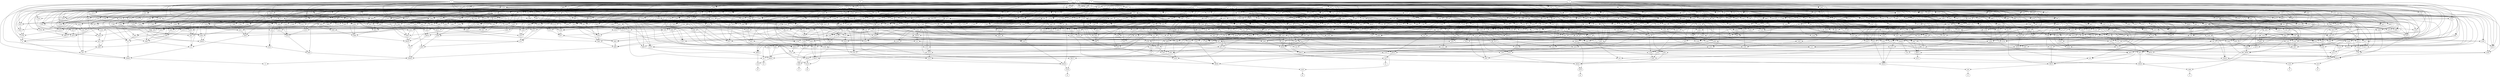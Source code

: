 digraph g {
 n308 -> r2
 n36 -> s2
 n205 -> t2
 n128 -> u2
 n28 -> n2
 n19 -> o2
 n420 -> p2
 n378 -> q2
 n18 -> h2
 n666 -> i2
 n13 -> j2
 n9 -> k2
 n518 -> m2
 "[9848]" -> l2
 "[9849]" -> l2
 n311 -> n308
 n312 -> n308
 "[9847]" -> n308
 "[9831]" -> n36
 "[9832]" -> n36
 "[9844]" -> n205
 "[9845]" -> n205
 "[9827]" -> n128
 "[9828]" -> n128
 "[9825]" -> n28
 "[9826]" -> n28
 "[9835]" -> n19
 "[9836]" -> n19
 "[9837]" -> n420
 "[9838]" -> n420
 "[9833]" -> n378
 "[9834]" -> n378
 "[9841]" -> n18
 "[9842]" -> n18
 "[9839]" -> n666
 "[9840]" -> n666
 n14 -> n13
 n15 -> n13
 n16 -> n13
 n17 -> n13
 n10 -> n9
 n11 -> n9
 n12 -> n9
 n520 -> n518
 n521 -> n518
 "[9854]" -> n518
 f -> n1
 n796 -> n1
 n878 -> n1
 n880 -> n1
 f -> n917
 n546 -> n917
 n548 -> n917
 n869 -> n917
 n -> n3
 n854 -> n3
 n857 -> n3
 n862 -> n3
 n -> n4
 n599 -> n4
 n865 -> n4
 n867 -> n4
 "[9852]" -> n8
 "[9853]" -> n8
 n696 -> n894
 n510 -> n894
 n892 -> n894
 n893 -> n894
 h -> n905
 n571 -> n905
 n586 -> n905
 g -> n908
 n529 -> n908
 n555 -> n908
 h -> n796
 i -> n796
 n533 -> n796
 n903 -> n796
 n70 -> n878
 n776 -> n878
 n784 -> n878
 n876 -> n878
 n651 -> n880
 n168 -> n880
 n785 -> n880
 n794 -> n880
 h -> n546
 i -> n546
 n198 -> n546
 n544 -> n546
 e -> n548
 n605 -> n548
 n352 -> n548
 n785 -> n548
 c -> n869
 n870 -> n869
 n871 -> n869
 n872 -> n869
 n553 -> n854
 n782 -> n854
 n574 -> n854
 n851 -> n854
 n195 -> n857
 n775 -> n857
 n779 -> n857
 n856 -> n857
 n599 -> n862
 n574 -> n862
 n593 -> n862
 n859 -> n862
 n446 -> n599
 n137 -> n599
 n600 -> n599
 n501 -> n865
 n593 -> n865
 n864 -> n865
 n441 -> n867
 n780 -> n867
 n608 -> n867
 n779 -> n867
 n87 -> n633
 n264 -> n633
 n416 -> n633
 n198 -> n634
 n774 -> n634
 n563 -> n634
 c -> n637
 n718 -> n637
 n771 -> n637
 n576 -> n637
 n504 -> n640
 n75 -> n640
 n144 -> n641
 n718 -> n641
 n230 -> n641
 n629 -> n641
 n79 -> n645
 n230 -> n645
 n738 -> n645
 n522 -> n645
 n168 -> n648
 n619 -> n648
 n624 -> n648
 n845 -> n648
 n192 -> n888
 n843 -> n888
 n844 -> n888
 n886 -> n888
 k -> n413
 n168 -> n413
 e -> n788
 n554 -> n788
 h -> n789
 n564 -> n789
 n789 -> n10
 "[9859]" -> n10
 e -> n651
 n554 -> n651
 g -> n180
 n437 -> n180
 n170 -> n504
 n416 -> n504
 n651 -> n11
 n180 -> n11
 n504 -> n11
 n500 -> n499
 n449 -> n499
 n501 -> n499
 n504 -> n503
 n79 -> n503
 n230 -> n503
 n677 -> n14
 n768 -> n14
 "[9858]" -> n14
 n500 -> n772
 n492 -> n772
 n510 -> n772
 n195 -> n773
 n495 -> n773
 n762 -> n773
 n154 -> n496
 n443 -> n496
 n498 -> n496
 n497 -> n496
 n773 -> n12
 n496 -> n12
 "[9855]" -> n12
 n443 -> n487
 n264 -> n487
 n488 -> n487
 n489 -> n487
 n491 -> n490
 n359 -> n490
 n492 -> n490
 n495 -> n493
 n494 -> n493
 n491 -> n767
 n359 -> n767
 n763 -> n767
 n651 -> n677
 n80 -> n677
 n762 -> n677
 n739 -> n768
 n494 -> n768
 n739 -> n505
 n195 -> n505
 n762 -> n505
 n500 -> n506
 n510 -> n506
 n763 -> n506
 n195 -> n507
 n170 -> n507
 n495 -> n507
 n545 -> n507
 n359 -> n508
 n419 -> n508
 n492 -> n508
 n842 -> n508
 n505 -> n15
 n506 -> n15
 n507 -> n15
 n508 -> n15
 n788 -> n16
 n180 -> n16
 n504 -> n16
 l -> n652
 n489 -> n652
 g -> n653
 h -> n653
 i -> n653
 m -> n168
 n -> n168
 f -> n553
 n554 -> n553
 n652 -> n17
 n653 -> n17
 n168 -> n17
 n553 -> n17
 n700 -> n676
 n390 -> n676
 n701 -> n678
 n698 -> n678
 a -> n679
 n733 -> n679
 n267 -> n679
 d -> n680
 n644 -> n680
 n674 -> n680
 n252 -> n681
 n161 -> n681
 n764 -> n681
 n900 -> n681
 n301 -> n682
 n701 -> n682
 n151 -> n683
 n390 -> n683
 n671 -> n683
 n58 -> n454
 n53 -> n454
 n82 -> n454
 n412 -> n454
 g -> n60
 n708 -> n60
 n307 -> n69
 n441 -> n69
 n451 -> n450
 n443 -> n450
 n452 -> n450
 n453 -> n450
 n454 -> n23
 n60 -> n23
 n69 -> n23
 n450 -> n23
 k -> n70
 n154 -> n70
 n93 -> n92
 n89 -> n92
 n94 -> n92
 n70 -> n24
 n92 -> n24
 n398 -> n397
 n392 -> n397
 n399 -> n397
 n -> n445
 n53 -> n445
 n443 -> n445
 n446 -> n445
 n184 -> n447
 n351 -> n447
 n429 -> n447
 n449 -> n447
 n99 -> n758
 n435 -> n758
 n433 -> n758
 n442 -> n758
 n397 -> n25
 n445 -> n25
 n447 -> n25
 n758 -> n25
 k -> n58
 n192 -> n58
 n740 -> n345
 n340 -> n345
 n58 -> n26
 n345 -> n26
 n58 -> n401
 n82 -> n401
 n351 -> n401
 n372 -> n401
 h -> n491
 n705 -> n491
 n168 -> n400
 n192 -> n400
 n351 -> n400
 n372 -> n400
 k -> n324
 n708 -> n324
 n401 -> n27
 n491 -> n27
 n400 -> n27
 n324 -> n27
 n49 -> n462
 n154 -> n462
 n85 -> n462
 n459 -> n462
 n443 -> n465
 n612 -> n465
 n346 -> n465
 n457 -> n465
 n696 -> n468
 n84 -> n468
 n354 -> n468
 n838 -> n468
 a -> n93
 n290 -> n93
 n -> n696
 n694 -> n696
 e -> n249
 g -> n249
 j -> n29
 n93 -> n29
 n696 -> n29
 n249 -> n29
 n260 -> n801
 n750 -> n801
 i -> n164
 n46 -> n164
 n165 -> n164
 n454 -> n32
 n400 -> n32
 n801 -> n32
 n164 -> n32
 i -> n260
 n707 -> n260
 n154 -> n316
 n314 -> n316
 n395 -> n316
 n744 -> n316
 n -> n320
 n98 -> n320
 n69 -> n33
 n260 -> n33
 n316 -> n33
 n320 -> n33
 n700 -> n207
 n391 -> n207
 n451 -> n40
 n64 -> n40
 n65 -> n40
 n451 -> n723
 n695 -> n723
 n699 -> n724
 n698 -> n724
 n41 -> n725
 n67 -> n725
 n206 -> n725
 n700 -> n726
 n306 -> n726
 n214 -> n726
 n698 -> n726
 "[9829]" -> n34
 "[9830]" -> n34
 n154 -> n484
 n313 -> n484
 n472 -> n484
 n485 -> n484
 j -> n839
 n60 -> n839
 n69 -> n839
 n753 -> n839
 n86 -> n840
 n84 -> n840
 n145 -> n840
 n296 -> n840
 n696 -> n35
 n484 -> n35
 n839 -> n35
 n840 -> n35
 n69 -> n479
 n415 -> n479
 n759 -> n479
 n476 -> n479
 n58 -> n482
 n353 -> n482
 n361 -> n482
 n -> n451
 n697 -> n451
 i -> n64
 n628 -> n64
 a -> n65
 n605 -> n65
 n451 -> n700
 n144 -> n700
 n65 -> n41
 n700 -> n41
 n -> n252
 n251 -> n252
 n253 -> n252
 n254 -> n252
 a -> n274
 b -> n274
 d -> n42
 n252 -> n42
 n274 -> n42
 n65 -> n823
 n717 -> n823
 n166 -> n823
 n246 -> n823
 n55 -> n235
 n231 -> n235
 n238 -> n235
 n236 -> n235
 c -> n52
 n526 -> n52
 n823 -> n43
 n235 -> n43
 n52 -> n43
 n179 -> n229
 n221 -> n229
 n225 -> n229
 n230 -> n229
 n81 -> n136
 n138 -> n136
 n139 -> n136
 n137 -> n136
 e -> n739
 n733 -> n739
 n229 -> n44
 n136 -> n44
 n739 -> n44
 n351 -> n275
 n722 -> n275
 n191 -> n275
 n268 -> n275
 n267 -> n278
 n269 -> n278
 n390 -> n278
 n71 -> n281
 n255 -> n281
 n610 -> n281
 n738 -> n281
 h -> n46
 k -> n46
 l -> n45
 n46 -> n45
 k -> n730
 n705 -> n730
 k -> n769
 n727 -> n769
 n730 -> n49
 n769 -> n49
 m -> n154
 n -> n154
 n689 -> n684
 n690 -> n684
 "[9860]" -> n684
 n49 -> n47
 n154 -> n47
 n684 -> n47
 e -> n526
 f -> n526
 c -> n605
 d -> n605
 e -> n53
 n605 -> n53
 f -> n717
 n605 -> n717
 c -> n327
 n609 -> n327
 n717 -> n54
 n327 -> n54
 n52 -> n51
 n53 -> n51
 n54 -> n51
 m -> n192
 n -> n192
 j -> n57
 l -> n57
 m -> n57
 n -> n55
 n58 -> n55
 n57 -> n55
 n58 -> n61
 n801 -> n61
 l -> n198
 n192 -> n198
 g -> n709
 n46 -> n709
 k -> n184
 n192 -> n184
 j -> n710
 n707 -> n710
 n198 -> n62
 n709 -> n62
 n184 -> n62
 n710 -> n62
 h -> n708
 i -> n708
 n60 -> n59
 n55 -> n59
 n61 -> n59
 n62 -> n59
 n214 -> n86
 n315 -> n86
 i -> n295
 n675 -> n295
 n306 -> n84
 n712 -> n84
 n713 -> n84
 i -> n144
 n190 -> n144
 n86 -> n66
 n295 -> n66
 n84 -> n66
 n144 -> n66
 e -> n628
 g -> n628
 n64 -> n63
 n65 -> n63
 n66 -> n63
 i -> n705
 j -> n705
 g -> n68
 n705 -> n68
 e -> n307
 n274 -> n307
 b -> n441
 n609 -> n441
 n69 -> n67
 n70 -> n67
 n68 -> n67
 l -> n706
 n705 -> n706
 n192 -> n73
 n706 -> n73
 k -> n409
 m -> n409
 i -> n72
 n409 -> n72
 n -> n71
 n73 -> n71
 n72 -> n71
 h -> n75
 n628 -> n75
 n612 -> n103
 n911 -> n103
 n596 -> n103
 n446 -> n103
 n -> n76
 n103 -> n76
 h -> n77
 n628 -> n77
 n71 -> n74
 n75 -> n74
 n76 -> n74
 n77 -> n74
 f -> n256
 h -> n256
 g -> n79
 n256 -> n79
 f -> n190
 g -> n190
 h -> n80
 n190 -> n80
 n71 -> n78
 n76 -> n78
 n79 -> n78
 n80 -> n78
 k -> n82
 n168 -> n82
 n -> n81
 n57 -> n81
 n82 -> n81
 a -> n306
 b -> n306
 c -> n306
 n704 -> n712
 n391 -> n712
 n65 -> n713
 n390 -> n713
 n65 -> n83
 n84 -> n83
 n75 -> n83
 n79 -> n83
 h -> n109
 n249 -> n109
 n93 -> n88
 n109 -> n88
 a -> n214
 n665 -> n214
 n701 -> n315
 n699 -> n315
 f -> n437
 h -> n437
 g -> n87
 n437 -> n87
 n86 -> n85
 n83 -> n85
 n88 -> n85
 n87 -> n85
 g -> n152
 n256 -> n152
 n180 -> n91
 n86 -> n91
 n84 -> n91
 n152 -> n91
 g -> n714
 h -> n714
 e -> n90
 n714 -> n90
 n65 -> n89
 n91 -> n89
 n90 -> n89
 c -> n290
 d -> n290
 e -> n94
 n714 -> n94
 h -> n195
 n675 -> n195
 n86 -> n96
 n84 -> n96
 n80 -> n96
 n195 -> n96
 n65 -> n95
 n77 -> n95
 n96 -> n95
 m -> n142
 n716 -> n142
 i -> n443
 n707 -> n443
 n142 -> n100
 n443 -> n100
 k -> n241
 n141 -> n241
 i -> n715
 j -> n715
 g -> n101
 n241 -> n101
 n715 -> n101
 l -> n141
 m -> n141
 j -> n98
 n141 -> n98
 i -> n99
 n714 -> n99
 n100 -> n97
 n101 -> n97
 n98 -> n97
 n99 -> n97
 j -> n612
 n409 -> n612
 l -> n911
 n409 -> n911
 i -> n596
 n409 -> n596
 m -> n446
 n398 -> n446
 n72 -> n102
 n103 -> n102
 n79 -> n102
 n80 -> n102
 k -> n603
 m -> n603
 i -> n106
 n92 -> n106
 n603 -> n106
 i -> n693
 n141 -> n693
 n69 -> n107
 n95 -> n107
 n97 -> n107
 n693 -> n107
 e -> n105
 n290 -> n105
 n102 -> n104
 n106 -> n104
 n107 -> n104
 n105 -> n104
 h -> n110
 n249 -> n110
 n71 -> n108
 n76 -> n108
 n109 -> n108
 n110 -> n108
 c -> n554
 d -> n554
 b -> n732
 n605 -> n732
 b -> n111
 n108 -> n111
 n554 -> n111
 n732 -> n111
 f -> n351
 n352 -> n351
 n441 -> n711
 n440 -> n711
 n59 -> n115
 n351 -> n115
 n711 -> n115
 n798 -> n797
 n689 -> n797
 n799 -> n797
 n92 -> n119
 n154 -> n119
 n706 -> n119
 n797 -> n119
 n60 -> n803
 n415 -> n803
 n264 -> n803
 n719 -> n803
 n69 -> n123
 n70 -> n123
 n99 -> n123
 n803 -> n123
 n168 -> n130
 n706 -> n130
 n80 -> n130
 n105 -> n130
 n93 -> n695
 n250 -> n695
 n696 -> n131
 n695 -> n131
 n -> n692
 n93 -> n692
 n693 -> n132
 n110 -> n132
 n692 -> n132
 n -> n133
 n104 -> n133
 n115 -> n133
 n119 -> n133
 d -> n722
 n721 -> n722
 n696 -> n134
 n63 -> n134
 n74 -> n134
 n722 -> n134
 n51 -> n806
 n123 -> n806
 n800 -> n806
 n802 -> n806
 b -> n287
 n703 -> n287
 n78 -> n135
 n806 -> n135
 n287 -> n135
 n354 -> n808
 n362 -> n808
 n82 -> n138
 n808 -> n138
 l -> n718
 n168 -> n718
 k -> n731
 n256 -> n731
 j -> n185
 n256 -> n185
 n413 -> n139
 n718 -> n139
 n731 -> n139
 n185 -> n139
 f -> n137
 n708 -> n137
 j -> n716
 l -> n716
 i -> n140
 n142 -> n140
 n141 -> n140
 j -> n145
 n190 -> n145
 n144 -> n143
 n145 -> n143
 l -> n694
 n603 -> n694
 n79 -> n149
 n140 -> n149
 n143 -> n149
 n694 -> n149
 n80 -> n809
 n241 -> n809
 n693 -> n809
 n329 -> n809
 n152 -> n150
 n98 -> n150
 n809 -> n150
 j -> n752
 n141 -> n752
 m -> n755
 n398 -> n755
 n752 -> n147
 n755 -> n147
 i -> n148
 n190 -> n148
 n149 -> n146
 n150 -> n146
 n147 -> n146
 n148 -> n146
 n -> n151
 n70 -> n151
 n152 -> n151
 n146 -> n151
 m -> n156
 n -> n156
 n46 -> n156
 h -> n155
 j -> n155
 l -> n155
 n154 -> n153
 n156 -> n153
 n155 -> n153
 f -> n159
 n249 -> n159
 f -> n189
 g -> n189
 e -> n160
 n189 -> n160
 n47 -> n157
 n153 -> n157
 n159 -> n157
 n160 -> n157
 d -> n163
 n153 -> n163
 n189 -> n163
 d -> n162
 n190 -> n162
 n47 -> n161
 n163 -> n161
 n162 -> n161
 j -> n165
 n46 -> n165
 h -> n323
 n398 -> n323
 n324 -> n167
 n164 -> n167
 n45 -> n167
 n323 -> n167
 j -> n169
 n708 -> n169
 l -> n170
 n168 -> n170
 n168 -> n166
 n167 -> n166
 n169 -> n166
 n170 -> n166
 b -> n721
 c -> n721
 e -> n172
 n721 -> n172
 n -> n173
 n172 -> n173
 n73 -> n171
 n72 -> n171
 n172 -> n171
 n173 -> n171
 n612 -> n912
 n911 -> n912
 n596 -> n912
 n180 -> n174
 n87 -> n174
 n173 -> n174
 n912 -> n174
 n789 -> n182
 n195 -> n182
 n171 -> n182
 n174 -> n182
 n -> n435
 n446 -> n435
 n172 -> n181
 n435 -> n181
 n180 -> n179
 n87 -> n179
 n182 -> n179
 n181 -> n179
 n58 -> n186
 n198 -> n186
 n808 -> n186
 n731 -> n186
 n184 -> n183
 n185 -> n183
 n186 -> n183
 n55 -> n187
 n137 -> n187
 n183 -> n187
 n47 -> n188
 n190 -> n188
 n153 -> n188
 n189 -> n188
 l -> n193
 n192 -> n193
 n192 -> n191
 n167 -> n191
 n169 -> n191
 n193 -> n191
 f -> n675
 g -> n675
 n71 -> n194
 n76 -> n194
 n87 -> n194
 n195 -> n194
 n159 -> n196
 n160 -> n196
 n191 -> n196
 n194 -> n196
 n58 -> n810
 n226 -> n810
 j -> n811
 n184 -> n811
 n437 -> n811
 f -> n342
 n708 -> n342
 n55 -> n200
 n810 -> n200
 n811 -> n200
 n342 -> n200
 k -> n199
 n437 -> n199
 n198 -> n197
 n59 -> n197
 n200 -> n197
 n199 -> n197
 e -> n495
 n605 -> n495
 n136 -> n201
 n105 -> n201
 n495 -> n201
 a -> n704
 n703 -> n704
 n700 -> n206
 n704 -> n206
 b -> n391
 n702 -> n391
 b -> n352
 c -> n352
 a -> n813
 b -> n813
 d -> n813
 n188 -> n813
 e -> n208
 n187 -> n208
 n352 -> n208
 n813 -> n208
 n700 -> n209
 n307 -> n209
 n151 -> n209
 n201 -> n209
 b -> n343
 n305 -> n343
 n197 -> n210
 n343 -> n210
 n93 -> n211
 n306 -> n211
 n157 -> n211
 n161 -> n211
 n712 -> n815
 n732 -> n815
 n151 -> n815
 n196 -> n815
 n327 -> n212
 n166 -> n212
 n815 -> n212
 b -> n665
 d -> n665
 n154 -> n215
 n214 -> n215
 n214 -> n213
 n156 -> n213
 n155 -> n213
 n215 -> n213
 n730 -> n219
 n769 -> n219
 n684 -> n219
 f -> n218
 n628 -> n218
 f -> n268
 n628 -> n268
 n215 -> n216
 n219 -> n216
 n218 -> n216
 n268 -> n216
 f -> n564
 g -> n564
 e -> n222
 n564 -> n222
 e -> n223
 n189 -> n223
 n213 -> n221
 n216 -> n221
 n222 -> n221
 n223 -> n221
 j -> n227
 n413 -> n227
 n437 -> n227
 n81 -> n228
 n718 -> n228
 n342 -> n228
 n199 -> n228
 i -> n748
 n437 -> n748
 j -> n751
 n437 -> n751
 n748 -> n226
 n751 -> n226
 n82 -> n225
 n227 -> n225
 n228 -> n225
 n226 -> n225
 c -> n733
 d -> n733
 e -> n230
 n733 -> n230
 j -> n259
 n714 -> n259
 i -> n747
 n714 -> n747
 n58 -> n231
 n259 -> n231
 n747 -> n231
 g -> n262
 n46 -> n262
 j -> n348
 n714 -> n348
 n198 -> n238
 n184 -> n238
 n262 -> n238
 n348 -> n238
 g -> n236
 n708 -> n236
 i -> n239
 j -> n239
 n241 -> n239
 n147 -> n239
 j -> n242
 n696 -> n242
 n64 -> n242
 n628 -> n242
 n628 -> n820
 n75 -> n820
 n140 -> n820
 n239 -> n820
 n77 -> n821
 n90 -> n821
 n98 -> n821
 n693 -> n821
 n -> n247
 n242 -> n247
 n820 -> n247
 n821 -> n247
 n70 -> n246
 n90 -> n246
 n151 -> n246
 n247 -> n246
 i -> n250
 n249 -> n250
 j -> n248
 n249 -> n248
 n250 -> n248
 n70 -> n251
 n94 -> n251
 n693 -> n818
 n110 -> n818
 n250 -> n818
 n697 -> n818
 n94 -> n253
 n98 -> n253
 n818 -> n253
 j -> n817
 n249 -> n817
 n241 -> n817
 n109 -> n816
 n140 -> n816
 n147 -> n816
 n734 -> n816
 n694 -> n254
 n248 -> n254
 n817 -> n254
 n816 -> n254
 e -> n255
 n76 -> n255
 n256 -> n255
 g -> n736
 n727 -> n736
 n60 -> n258
 n736 -> n258
 g -> n707
 h -> n707
 j -> n398
 k -> n398
 g -> n261
 n398 -> n261
 n260 -> n257
 n259 -> n257
 n258 -> n257
 n261 -> n257
 n154 -> n819
 n262 -> n819
 l -> n415
 n154 -> n415
 n710 -> n735
 n719 -> n735
 g -> n759
 n728 -> n759
 n819 -> n265
 n415 -> n265
 n735 -> n265
 n759 -> n265
 k -> n737
 n154 -> n737
 n70 -> n266
 n68 -> n266
 n736 -> n266
 n737 -> n266
 l -> n264
 n154 -> n264
 n257 -> n263
 n265 -> n263
 n266 -> n263
 n264 -> n263
 n47 -> n267
 n153 -> n267
 n268 -> n267
 n223 -> n267
 e -> n609
 f -> n609
 d -> n765
 e -> n765
 f -> n765
 d -> n269
 n263 -> n269
 n609 -> n269
 n765 -> n269
 a -> n390
 n352 -> n390
 d -> n610
 n721 -> n610
 h -> n738
 n526 -> n738
 n -> n381
 n57 -> n381
 n740 -> n381
 n287 -> n740
 n137 -> n740
 n58 -> n288
 n381 -> n288
 n740 -> n288
 d -> n703
 e -> n703
 n287 -> n286
 n183 -> n286
 n288 -> n286
 f -> n289
 n52 -> n289
 n290 -> n289
 h -> n742
 n189 -> n742
 n71 -> n293
 n76 -> n293
 n152 -> n293
 n742 -> n293
 n78 -> n292
 n293 -> n292
 j -> n296
 n675 -> n296
 n295 -> n294
 n296 -> n294
 n87 -> n299
 n140 -> n299
 n694 -> n299
 n294 -> n299
 n195 -> n896
 n241 -> n896
 n693 -> n896
 n754 -> n896
 n180 -> n300
 n98 -> n300
 n896 -> n300
 i -> n298
 n675 -> n298
 n147 -> n297
 n299 -> n297
 n300 -> n297
 n298 -> n297
 n -> n301
 n180 -> n301
 n70 -> n301
 n297 -> n301
 d -> n305
 e -> n305
 g -> n303
 n153 -> n303
 n305 -> n303
 d -> n302
 n249 -> n302
 n47 -> n302
 n303 -> n302
 n307 -> n304
 n306 -> n304
 n305 -> n304
 b -> n743
 n526 -> n743
 n235 -> n309
 n74 -> n309
 n722 -> n309
 n743 -> n309
 a -> n644
 n721 -> n644
 n263 -> n310
 n302 -> n310
 n304 -> n310
 n644 -> n310
 n78 -> n311
 n343 -> n311
 n732 -> n312
 n166 -> n312
 n289 -> n312
 n292 -> n312
 n93 -> n313
 n95 -> n313
 n110 -> n313
 a -> n701
 c -> n701
 e -> n701
 a -> n699
 n305 -> n699
 n83 -> n314
 n88 -> n314
 n315 -> n314
 n87 -> n314
 n87 -> n395
 n215 -> n395
 l -> n744
 n461 -> n744
 n324 -> n322
 n165 -> n322
 n323 -> n322
 n169 -> n322
 c -> n325
 n327 -> n325
 n189 -> n325
 n65 -> n753
 n628 -> n753
 j -> n754
 n675 -> n754
 j -> n330
 n86 -> n330
 n753 -> n330
 n754 -> n330
 j -> n329
 n190 -> n329
 n84 -> n328
 n330 -> n328
 n329 -> n328
 n69 -> n331
 n92 -> n331
 n68 -> n331
 g -> n771
 h -> n771
 i -> n771
 n60 -> n332
 n69 -> n332
 n752 -> n332
 n771 -> n332
 h -> n357
 n727 -> n357
 n325 -> n372
 n745 -> n372
 l -> n500
 n409 -> n500
 n332 -> n338
 n357 -> n338
 n372 -> n338
 n500 -> n338
 n89 -> n339
 n241 -> n339
 n98 -> n339
 n328 -> n339
 l -> n337
 n603 -> n337
 n331 -> n336
 n338 -> n336
 n339 -> n336
 n337 -> n336
 n743 -> n434
 n746 -> n434
 n172 -> n341
 n434 -> n341
 n342 -> n340
 n343 -> n340
 n236 -> n340
 n341 -> n340
 n711 -> n412
 n343 -> n412
 n439 -> n412
 n -> n346
 n53 -> n346
 n412 -> n346
 n -> n344
 n60 -> n344
 n345 -> n344
 n346 -> n344
 j -> n349
 n437 -> n349
 n343 -> n349
 n287 -> n350
 n185 -> n350
 n348 -> n347
 n341 -> n347
 n349 -> n347
 n350 -> n347
 n343 -> n355
 n751 -> n355
 n259 -> n355
 n341 -> n355
 j -> n354
 n256 -> n354
 n287 -> n353
 n355 -> n353
 n354 -> n353
 i -> n727
 j -> n727
 n351 -> n356
 n357 -> n356
 n353 -> n356
 n57 -> n360
 n500 -> n360
 n340 -> n360
 n356 -> n360
 k -> n359
 l -> n359
 m -> n359
 n347 -> n358
 n360 -> n358
 n359 -> n358
 n343 -> n363
 n748 -> n363
 n747 -> n363
 n341 -> n363
 i -> n362
 n256 -> n362
 n287 -> n361
 n363 -> n361
 n362 -> n361
 n260 -> n364
 n192 -> n364
 n412 -> n364
 n361 -> n364
 n168 -> n369
 n260 -> n369
 n53 -> n369
 n364 -> n369
 n717 -> n745
 n289 -> n745
 n351 -> n371
 n170 -> n371
 n193 -> n371
 n372 -> n371
 n60 -> n831
 n57 -> n831
 n500 -> n831
 n750 -> n831
 n710 -> n373
 n346 -> n373
 n359 -> n373
 n831 -> n373
 n -> n566
 n241 -> n566
 j -> n379
 n93 -> n379
 n249 -> n379
 n566 -> n379
 n93 -> n380
 n320 -> n380
 n94 -> n380
 n154 -> n833
 n264 -> n833
 n824 -> n833
 n827 -> n833
 n322 -> n382
 n371 -> n382
 n833 -> n382
 n33 -> n383
 n500 -> n383
 n344 -> n383
 n -> n384
 n336 -> n384
 n358 -> n384
 j -> n498
 k -> n498
 l -> n498
 n63 -> n798
 n695 -> n798
 l -> n749
 n154 -> n749
 n728 -> n749
 n369 -> n385
 n498 -> n385
 n798 -> n385
 n749 -> n385
 i -> n388
 n86 -> n388
 n298 -> n388
 n753 -> n388
 n84 -> n387
 n148 -> n387
 n388 -> n387
 a -> n702
 d -> n702
 n306 -> n389
 n391 -> n389
 n390 -> n389
 n79 -> n393
 n315 -> n393
 n87 -> n393
 n704 -> n393
 n65 -> n394
 n75 -> n394
 n79 -> n394
 n88 -> n394
 n154 -> n392
 n395 -> n392
 n393 -> n392
 n394 -> n392
 n154 -> n836
 n79 -> n836
 n398 -> n836
 n389 -> n836
 n710 -> n399
 n307 -> n399
 n737 -> n399
 n836 -> n399
 n70 -> n834
 n716 -> n834
 n566 -> n834
 n60 -> n402
 n154 -> n402
 n498 -> n402
 n834 -> n402
 n736 -> n406
 n737 -> n406
 n264 -> n406
 n402 -> n406
 n70 -> n405
 n348 -> n405
 n406 -> n405
 n -> n410
 n92 -> n410
 n603 -> n410
 n -> n408
 n260 -> n408
 n346 -> n408
 n361 -> n408
 n409 -> n407
 n344 -> n407
 n410 -> n407
 n408 -> n407
 n732 -> n439
 n722 -> n439
 n413 -> n411
 n53 -> n411
 n184 -> n411
 n412 -> n411
 i -> n417
 k -> n417
 l -> n417
 n154 -> n417
 k -> n416
 n715 -> n416
 n415 -> n414
 n264 -> n414
 n417 -> n414
 n416 -> n414
 j -> n419
 n708 -> n419
 n357 -> n418
 n419 -> n418
 i -> n734
 n249 -> n734
 n692 -> n421
 n752 -> n421
 n734 -> n421
 n692 -> n422
 n755 -> n422
 n734 -> n422
 n -> n423
 n147 -> n423
 n387 -> n423
 n401 -> n424
 n313 -> n424
 n414 -> n424
 n418 -> n424
 n710 -> n425
 n411 -> n425
 j -> n426
 n69 -> n426
 n405 -> n426
 n407 -> n426
 n400 -> n427
 n323 -> n427
 n397 -> n428
 n184 -> n428
 n347 -> n428
 n413 -> n429
 n325 -> n429
 n745 -> n429
 f -> n746
 n665 -> n746
 n435 -> n433
 n181 -> n433
 n434 -> n433
 n256 -> n436
 n437 -> n436
 n287 -> n436
 n343 -> n436
 e -> n440
 n352 -> n440
 n441 -> n438
 n343 -> n438
 n439 -> n438
 n440 -> n438
 i -> n442
 n443 -> n442
 n436 -> n442
 n438 -> n442
 h -> n449
 n715 -> n449
 n260 -> n452
 n749 -> n452
 n154 -> n453
 n165 -> n453
 n262 -> n453
 n415 -> n453
 j -> n697
 n603 -> n697
 i -> n455
 n436 -> n455
 n -> n457
 n99 -> n457
 n341 -> n457
 n455 -> n457
 i -> n461
 j -> n461
 k -> n459
 n264 -> n459
 n461 -> n459
 n86 -> n838
 n751 -> n838
 n792 -> n838
 n837 -> n838
 n93 -> n472
 n498 -> n472
 n387 -> n472
 n734 -> n472
 n -> n476
 n258 -> n476
 n337 -> n476
 i -> n485
 k -> n485
 a -> n764
 n721 -> n764
 f -> n488
 n703 -> n488
 n764 -> n488
 j -> n489
 k -> n489
 f -> n659
 n249 -> n659
 b -> n761
 n733 -> n761
 n -> n492
 n659 -> n492
 n761 -> n492
 k -> n760
 n705 -> n760
 n87 -> n494
 n170 -> n494
 n760 -> n494
 n765 -> n497
 n644 -> n497
 n159 -> n501
 n610 -> n501
 k -> n762
 n170 -> n762
 n727 -> n762
 h -> n510
 n727 -> n510
 n218 -> n763
 n610 -> n763
 k -> n545
 n715 -> n545
 n154 -> n842
 n99 -> n842
 n488 -> n842
 n689 -> n842
 n769 -> n512
 n80 -> n512
 n718 -> n512
 n230 -> n512
 k -> n511
 l -> n511
 m -> n511
 n501 -> n509
 n510 -> n509
 n512 -> n509
 n511 -> n509
 n -> n514
 n653 -> n514
 n511 -> n514
 n168 -> n513
 n99 -> n513
 n498 -> n513
 n514 -> n513
 k -> n516
 n180 -> n516
 n739 -> n516
 n170 -> n516
 h -> n517
 n222 -> n517
 n359 -> n517
 n761 -> n517
 n516 -> n515
 n517 -> n515
 f -> n552
 n770 -> n552
 n771 -> n519
 n749 -> n519
 n764 -> n519
 n552 -> n519
 n651 -> n520
 n79 -> n520
 n170 -> n520
 n760 -> n520
 n553 -> n521
 n461 -> n521
 n513 -> n521
 n515 -> n521
 i -> n522
 n168 -> n522
 k -> n523
 n168 -> n523
 n461 -> n523
 n522 -> n523
 a -> n527
 n610 -> n527
 j -> n525
 n526 -> n525
 n737 -> n525
 n527 -> n525
 c -> n906
 h -> n906
 n70 -> n906
 n522 -> n906
 h -> n532
 n504 -> n532
 n554 -> n532
 n906 -> n532
 c -> n530
 e -> n530
 f -> n530
 n523 -> n529
 n525 -> n529
 n532 -> n529
 n530 -> n529
 b -> n534
 n192 -> n534
 n58 -> n533
 n320 -> n533
 n193 -> n533
 n534 -> n533
 b -> n535
 c -> n535
 n170 -> n535
 n193 -> n535
 i -> n875
 n644 -> n875
 n770 -> n875
 n776 -> n875
 b -> n536
 n154 -> n536
 n554 -> n536
 n875 -> n536
 h -> n542
 j -> n542
 n192 -> n542
 n58 -> n774
 n541 -> n774
 i -> n543
 j -> n543
 n58 -> n543
 n774 -> n543
 j -> n541
 n192 -> n541
 h -> n539
 n542 -> n539
 n543 -> n539
 n541 -> n539
 b -> n544
 n192 -> n544
 n545 -> n544
 g -> n785
 n192 -> n785
 d -> n770
 e -> n770
 a -> n551
 e -> n551
 f -> n551
 n552 -> n551
 h -> n780
 n595 -> n780
 c -> n556
 e -> n556
 n780 -> n556
 b -> n558
 e -> n558
 n -> n558
 n780 -> n558
 h -> n559
 n721 -> n559
 n264 -> n559
 n416 -> n559
 h -> n870
 n504 -> n870
 n902 -> n870
 d -> n560
 n553 -> n560
 n522 -> n560
 n870 -> n560
 n788 -> n561
 n192 -> n561
 n154 -> n914
 n527 -> n914
 n786 -> n914
 n561 -> n555
 n914 -> n555
 "[9850]" -> n555
 c -> n562
 n765 -> n562
 b -> n563
 n564 -> n563
 j -> n565
 n192 -> n565
 n733 -> n565
 n566 -> n565
 b -> n608
 n609 -> n608
 e -> n882
 n261 -> n882
 n563 -> n882
 j -> n568
 n192 -> n568
 n608 -> n568
 n882 -> n568
 k -> n883
 n198 -> n883
 n736 -> n883
 m -> n782
 n705 -> n782
 n -> n783
 n554 -> n783
 n883 -> n572
 n782 -> n572
 n783 -> n572
 i -> n904
 k -> n904
 n718 -> n904
 n415 -> n904
 i -> n573
 n565 -> n573
 n568 -> n573
 n904 -> n573
 n290 -> n571
 n522 -> n571
 n572 -> n571
 n573 -> n571
 c -> n574
 n564 -> n574
 g -> n775
 n554 -> n775
 n530 -> n576
 n775 -> n576
 j -> n575
 n80 -> n575
 n230 -> n575
 n576 -> n575
 n789 -> n847
 n551 -> n847
 n168 -> n578
 n154 -> n578
 n575 -> n578
 n847 -> n578
 n413 -> n579
 n574 -> n579
 n574 -> n850
 n621 -> n850
 n612 -> n580
 n718 -> n580
 n783 -> n580
 n850 -> n580
 h -> n849
 n192 -> n849
 n498 -> n849
 n562 -> n849
 n198 -> n581
 n184 -> n581
 n501 -> n581
 n849 -> n581
 n578 -> n577
 n579 -> n577
 n580 -> n577
 n581 -> n577
 j -> n582
 n413 -> n582
 n327 -> n582
 n290 -> n582
 b -> n585
 c -> n585
 n168 -> n585
 n192 -> n585
 m -> n777
 n489 -> n777
 b -> n587
 e -> n587
 n -> n587
 n777 -> n587
 e -> n588
 n760 -> n588
 n585 -> n588
 n554 -> n589
 n522 -> n589
 n541 -> n589
 n608 -> n589
 n154 -> n590
 n551 -> n590
 j -> n592
 n184 -> n592
 n733 -> n592
 n590 -> n586
 n592 -> n586
 "[9851]" -> n586
 m -> n597
 n708 -> n597
 i -> n595
 m -> n595
 l -> n593
 n596 -> n593
 n597 -> n593
 n595 -> n593
 n260 -> n598
 n99 -> n598
 n491 -> n600
 n511 -> n600
 n777 -> n600
 n598 -> n600
 j -> n601
 m -> n601
 n603 -> n601
 g -> n604
 n605 -> n604
 n54 -> n604
 n162 -> n606
 n268 -> n606
 n337 -> n606
 n449 -> n606
 n72 -> n611
 n612 -> n611
 a -> n848
 b -> n848
 h -> n615
 n609 -> n615
 n744 -> n615
 n848 -> n615
 j -> n616
 n605 -> n616
 n608 -> n616
 n847 -> n616
 a -> n776
 n703 -> n776
 i -> n617
 n261 -> n617
 n497 -> n617
 n776 -> n617
 n652 -> n618
 n109 -> n618
 n742 -> n618
 n760 -> n618
 n615 -> n614
 n616 -> n614
 n617 -> n614
 n618 -> n614
 c -> n621
 n609 -> n621
 n169 -> n619
 n735 -> n619
 n530 -> n619
 n621 -> n619
 j -> n624
 n144 -> n624
 n230 -> n624
 n771 -> n624
 a -> n627
 c -> n627
 e -> n627
 n440 -> n627
 n82 -> n629
 n148 -> n629
 n170 -> n629
 h -> n784
 n154 -> n784
 n737 -> n642
 n765 -> n642
 n644 -> n642
 n784 -> n642
 n260 -> n845
 n77 -> n845
 n545 -> n845
 n530 -> n845
 n -> n654
 n88 -> n654
 n140 -> n654
 n93 -> n655
 n251 -> n655
 f -> n657
 n154 -> n657
 f -> n656
 n156 -> n656
 n155 -> n656
 n657 -> n656
 e -> n660
 g -> n660
 n656 -> n660
 n47 -> n658
 n659 -> n658
 n660 -> n658
 g -> n661
 n -> n661
 n72 -> n661
 h -> n895
 n706 -> n895
 n785 -> n895
 n661 -> n895
 n194 -> n663
 n665 -> n663
 n610 -> n663
 n895 -> n663
 n306 -> n667
 n161 -> n667
 n301 -> n667
 n699 -> n667
 n235 -> n668
 n746 -> n668
 e -> n669
 n390 -> n669
 n658 -> n669
 n663 -> n669
 n713 -> n670
 n157 -> n670
 n422 -> n790
 n520 -> n790
 "[9846]" -> n790
 n655 -> n671
 n790 -> n671
 "[9843]" -> n671
 n59 -> n672
 n732 -> n672
 n221 -> n672
 n286 -> n672
 n74 -> n898
 n187 -> n898
 n761 -> n898
 n899 -> n898
 n10 -> n897
 n16 -> n897
 n724 -> n897
 "[9856]" -> n673
 "[9857]" -> n673
 g -> n674
 n47 -> n674
 n675 -> n674
 n656 -> n674
 n451 -> n698
 n295 -> n698
 n553 -> n900
 n513 -> n900
 l -> n685
 n485 -> n685
 h -> n686
 i -> n686
 l -> n686
 j -> n728
 k -> n728
 l -> n687
 n708 -> n687
 n728 -> n687
 h -> n688
 n716 -> n688
 l -> n689
 n398 -> n689
 l -> n690
 n727 -> n690
 g -> n719
 n485 -> n719
 j -> n750
 n707 -> n750
 h -> n778
 n595 -> n778
 k -> n779
 n595 -> n779
 h -> n786
 n760 -> n786
 e -> n792
 n93 -> n792
 n65 -> n792
 g -> n794
 n554 -> n794
 n786 -> n794
 h -> n903
 n416 -> n903
 n535 -> n903
 l -> n799
 n85 -> n799
 n715 -> n799
 n60 -> n800
 n801 -> n800
 n82 -> n800
 n81 -> n800
 n413 -> n802
 n709 -> n802
 n710 -> n802
 n718 -> n802
 l -> n824
 n715 -> n824
 n313 -> n824
 n690 -> n824
 n69 -> n827
 n259 -> n827
 n262 -> n827
 n261 -> n827
 h -> n837
 j -> n837
 d -> n843
 j -> n843
 n501 -> n843
 n608 -> n843
 b -> n844
 c -> n844
 n99 -> n844
 n498 -> n844
 n497 -> n852
 n551 -> n852
 n776 -> n852
 g -> n851
 n601 -> n851
 n606 -> n851
 n852 -> n851
 n152 -> n856
 n780 -> n856
 n777 -> n856
 n604 -> n856
 n144 -> n860
 n446 -> n860
 n230 -> n860
 n697 -> n861
 n497 -> n861
 n850 -> n859
 n778 -> n859
 n860 -> n859
 n861 -> n859
 n501 -> n864
 n608 -> n864
 n611 -> n864
 n778 -> n864
 e -> n871
 n610 -> n871
 n539 -> n871
 n744 -> n872
 n702 -> n872
 n784 -> n872
 h -> n902
 n168 -> n902
 n545 -> n902
 a -> n874
 g -> n874
 n -> n874
 n337 -> n876
 n449 -> n876
 n536 -> n876
 n874 -> n876
 n627 -> n886
 n642 -> n886
 n657 -> n886
 n154 -> n892
 n415 -> n892
 n614 -> n892
 n852 -> n892
 i -> n893
 n184 -> n893
 n354 -> n893
 n577 -> n893
 n76 -> n899
 n94 -> n899
 n610 -> n899
 n25 -> "[9825]"
 n29 -> "[9825]"
 n32 -> "[9825]"
 n33 -> "[9825]"
 n34 -> "[9826]"
 n35 -> "[9826]"
 n479 -> "[9826]"
 n482 -> "[9826]"
 n34 -> "[9827]"
 n111 -> "[9827]"
 n130 -> "[9827]"
 n131 -> "[9827]"
 n132 -> "[9828]"
 n133 -> "[9828]"
 n134 -> "[9828]"
 n135 -> "[9828]"
 n676 -> "[9829]"
 n678 -> "[9829]"
 n207 -> "[9829]"
 n40 -> "[9829]"
 n723 -> "[9830]"
 n724 -> "[9830]"
 n725 -> "[9830]"
 n726 -> "[9830]"
 n40 -> "[9831]"
 n41 -> "[9831]"
 n42 -> "[9831]"
 n43 -> "[9831]"
 n44 -> "[9832]"
 n275 -> "[9832]"
 n278 -> "[9832]"
 n281 -> "[9832]"
 n381 -> "[9833]"
 n373 -> "[9833]"
 n379 -> "[9833]"
 n380 -> "[9833]"
 n382 -> "[9834]"
 n383 -> "[9834]"
 n384 -> "[9834]"
 n385 -> "[9834]"
 n23 -> "[9835]"
 n24 -> "[9835]"
 n25 -> "[9835]"
 n26 -> "[9835]"
 n27 -> "[9836]"
 n462 -> "[9836]"
 n465 -> "[9836]"
 n468 -> "[9836]"
 n421 -> "[9837]"
 n422 -> "[9837]"
 n423 -> "[9837]"
 n424 -> "[9837]"
 n425 -> "[9838]"
 n426 -> "[9838]"
 n427 -> "[9838]"
 n428 -> "[9838]"
 n509 -> "[9839]"
 n667 -> "[9839]"
 n668 -> "[9839]"
 n669 -> "[9839]"
 n670 -> "[9840]"
 n671 -> "[9840]"
 n672 -> "[9840]"
 n673 -> "[9840]"
 n677 -> "[9841]"
 n676 -> "[9841]"
 n678 -> "[9841]"
 n679 -> "[9841]"
 n680 -> "[9842]"
 n681 -> "[9842]"
 n682 -> "[9842]"
 n683 -> "[9842]"
 n29 -> "[9843]"
 n131 -> "[9843]"
 n379 -> "[9843]"
 n654 -> "[9843]"
 n207 -> "[9844]"
 n179 -> "[9844]"
 n206 -> "[9844]"
 n208 -> "[9844]"
 n209 -> "[9845]"
 n210 -> "[9845]"
 n211 -> "[9845]"
 n212 -> "[9845]"
 n723 -> "[9846]"
 n132 -> "[9846]"
 n380 -> "[9846]"
 n421 -> "[9846]"
 n229 -> "[9847]"
 n286 -> "[9847]"
 n309 -> "[9847]"
 n310 -> "[9847]"
 n1 -> "[9848]"
 n917 -> "[9848]"
 n3 -> "[9848]"
 n4 -> "[9848]"
 n8 -> "[9849]"
 n894 -> "[9849]"
 n905 -> "[9849]"
 n908 -> "[9849]"
 n556 -> "[9850]"
 n558 -> "[9850]"
 n559 -> "[9850]"
 n560 -> "[9850]"
 n582 -> "[9851]"
 n587 -> "[9851]"
 n588 -> "[9851]"
 n589 -> "[9851]"
 n633 -> "[9852]"
 n634 -> "[9852]"
 n637 -> "[9852]"
 n640 -> "[9852]"
 n641 -> "[9853]"
 n645 -> "[9853]"
 n648 -> "[9853]"
 n888 -> "[9853]"
 n12 -> "[9854]"
 n15 -> "[9854]"
 n509 -> "[9854]"
 n519 -> "[9854]"
 n499 -> "[9855]"
 n503 -> "[9855]"
 n14 -> "[9855]"
 n772 -> "[9855]"
 n772 -> "[9856]"
 n773 -> "[9856]"
 n767 -> "[9856]"
 n768 -> "[9856]"
 n505 -> "[9857]"
 n506 -> "[9857]"
 n898 -> "[9857]"
 n897 -> "[9857]"
 n487 -> "[9858]"
 n490 -> "[9858]"
 n493 -> "[9858]"
 n767 -> "[9858]"
 i -> "[9859]"
 l -> "[9859]"
 n413 -> "[9859]"
 n788 -> "[9859]"
 n685 -> "[9860]"
 n686 -> "[9860]"
 n687 -> "[9860]"
 n688 -> "[9860]"
}
